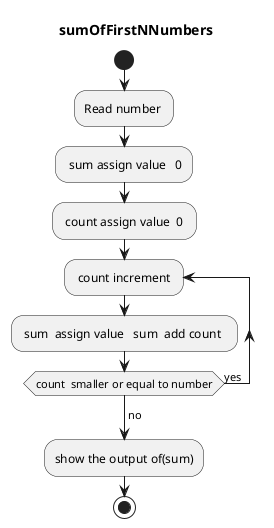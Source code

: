 @startuml 
    title sumOfFirstNNumbers
    start
    :Read number ;
    : sum assign value   0; 
    : count assign value  0 ; 
    repeat: count increment ;
    : sum  assign value   sum  add count  ;
    repeat  while (count  smaller or equal to number) is(yes)
    -> no ; 
    :show the output of(sum);
    stop
@enduml
